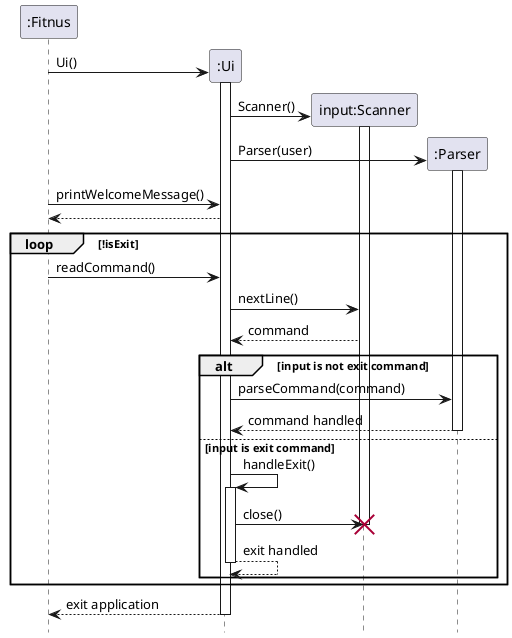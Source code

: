 @startuml
'https://plantuml.com/sequence-diagram

participant ":Fitnus" as Fitnus
participant ":Ui" as Ui
participant "input:Scanner" as Scanner
participant ":Parser" as Parser

hide footbox

Fitnus -> Ui **: Ui()
activate Ui
Ui -> Scanner**: Scanner()
activate Scanner
Ui -> Parser**: Parser(user)
activate Parser

Fitnus -> Ui: printWelcomeMessage()
Ui --> Fitnus

loop !isExit
Fitnus -> Ui: readCommand()

Ui -> Scanner: nextLine()
Scanner --> Ui: command

'Ui --> Ui ++: showLine()
'Ui --> Ui --:

alt input is not exit command
Ui -> Parser: parseCommand(command)
Parser --> Ui: command handled

else input is exit command
deactivate Parser

Ui -> Ui ++: handleExit()
Ui -> Scanner: close()
destroy Scanner
Ui --> Ui --: exit handled
end
end


Ui --> Fitnus --: exit application

@enduml